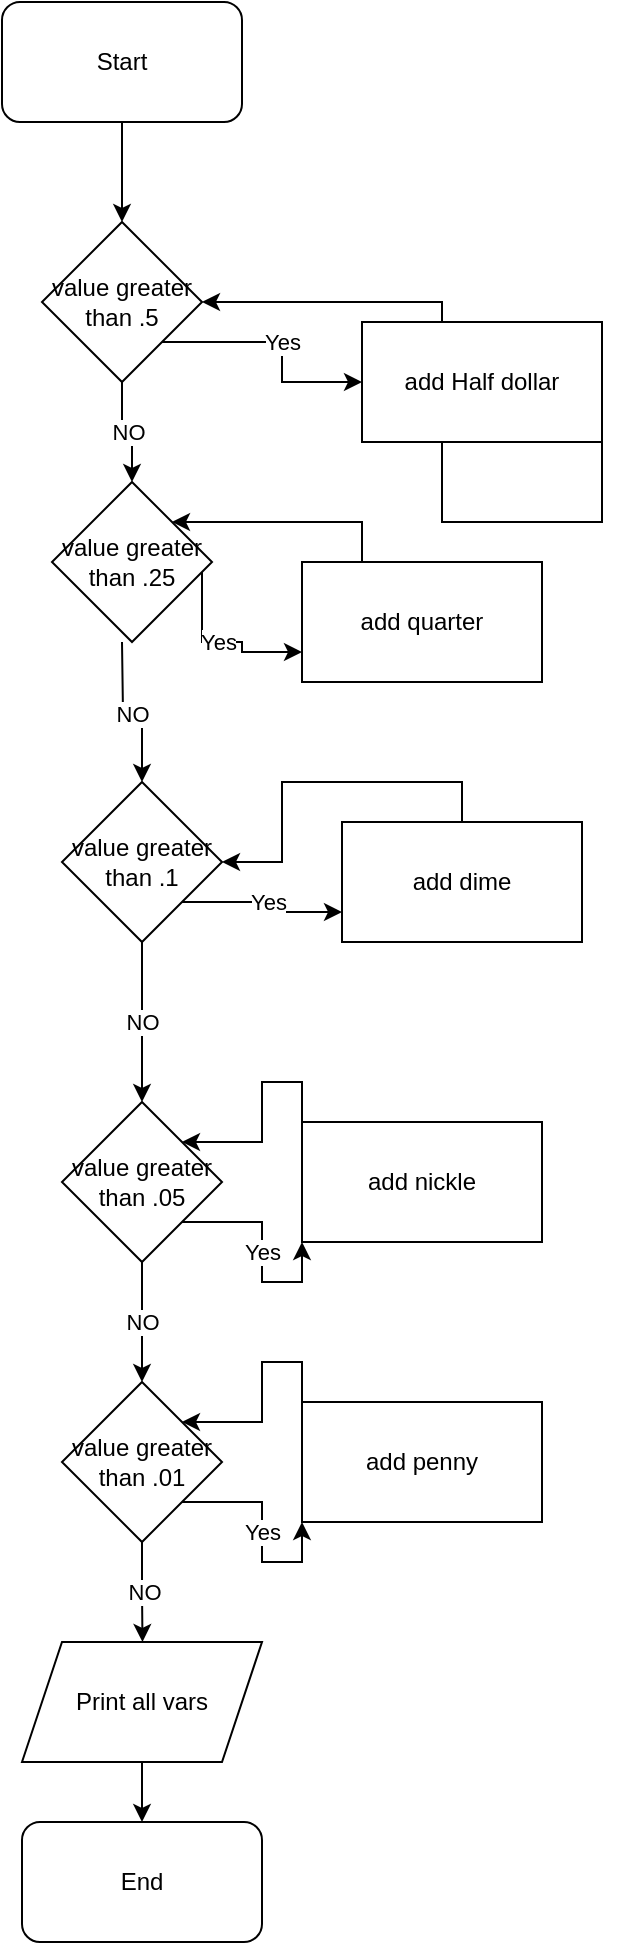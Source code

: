 <mxfile version="16.6.2" type="device"><diagram id="kAgFuSoLDakOdvpZOnol" name="Page-1"><mxGraphModel dx="636" dy="711" grid="1" gridSize="10" guides="1" tooltips="1" connect="1" arrows="1" fold="1" page="1" pageScale="1" pageWidth="850" pageHeight="1100" math="0" shadow="0"><root><mxCell id="0"/><mxCell id="1" parent="0"/><mxCell id="PJ9voVDf6Hx8JYW2isZr-3" style="edgeStyle=orthogonalEdgeStyle;rounded=0;orthogonalLoop=1;jettySize=auto;html=1;exitX=0.5;exitY=1;exitDx=0;exitDy=0;" edge="1" parent="1" source="PJ9voVDf6Hx8JYW2isZr-1"><mxGeometry relative="1" as="geometry"><mxPoint x="380" y="230" as="targetPoint"/></mxGeometry></mxCell><mxCell id="PJ9voVDf6Hx8JYW2isZr-1" value="Start" style="rounded=1;whiteSpace=wrap;html=1;" vertex="1" parent="1"><mxGeometry x="320" y="120" width="120" height="60" as="geometry"/></mxCell><mxCell id="PJ9voVDf6Hx8JYW2isZr-7" value="NO" style="edgeStyle=orthogonalEdgeStyle;rounded=0;orthogonalLoop=1;jettySize=auto;html=1;exitX=0.5;exitY=1;exitDx=0;exitDy=0;entryX=0.5;entryY=0;entryDx=0;entryDy=0;" edge="1" parent="1" source="PJ9voVDf6Hx8JYW2isZr-4" target="PJ9voVDf6Hx8JYW2isZr-10"><mxGeometry relative="1" as="geometry"><mxPoint x="160" y="350" as="targetPoint"/></mxGeometry></mxCell><mxCell id="PJ9voVDf6Hx8JYW2isZr-8" value="Yes" style="edgeStyle=orthogonalEdgeStyle;rounded=0;orthogonalLoop=1;jettySize=auto;html=1;exitX=1;exitY=1;exitDx=0;exitDy=0;entryX=0;entryY=0.5;entryDx=0;entryDy=0;" edge="1" parent="1" source="PJ9voVDf6Hx8JYW2isZr-4" target="PJ9voVDf6Hx8JYW2isZr-6"><mxGeometry relative="1" as="geometry"/></mxCell><mxCell id="PJ9voVDf6Hx8JYW2isZr-4" value="value greater than .5" style="rhombus;whiteSpace=wrap;html=1;" vertex="1" parent="1"><mxGeometry x="340" y="230" width="80" height="80" as="geometry"/></mxCell><mxCell id="PJ9voVDf6Hx8JYW2isZr-9" style="edgeStyle=orthogonalEdgeStyle;rounded=0;orthogonalLoop=1;jettySize=auto;html=1;exitX=1;exitY=0.5;exitDx=0;exitDy=0;entryX=1;entryY=0.5;entryDx=0;entryDy=0;" edge="1" parent="1" source="PJ9voVDf6Hx8JYW2isZr-6" target="PJ9voVDf6Hx8JYW2isZr-4"><mxGeometry relative="1" as="geometry"><mxPoint x="520" y="240" as="targetPoint"/><Array as="points"><mxPoint x="540" y="380"/><mxPoint x="540" y="270"/></Array></mxGeometry></mxCell><mxCell id="PJ9voVDf6Hx8JYW2isZr-6" value="add Half dollar" style="rounded=0;whiteSpace=wrap;html=1;" vertex="1" parent="1"><mxGeometry x="500" y="280" width="120" height="60" as="geometry"/></mxCell><mxCell id="PJ9voVDf6Hx8JYW2isZr-12" value="NO" style="edgeStyle=orthogonalEdgeStyle;rounded=0;orthogonalLoop=1;jettySize=auto;html=1;exitX=0.5;exitY=1;exitDx=0;exitDy=0;entryX=0.5;entryY=0;entryDx=0;entryDy=0;" edge="1" parent="1" target="PJ9voVDf6Hx8JYW2isZr-16"><mxGeometry relative="1" as="geometry"><mxPoint x="380" y="440" as="sourcePoint"/><mxPoint x="420" y="540" as="targetPoint"/></mxGeometry></mxCell><mxCell id="PJ9voVDf6Hx8JYW2isZr-14" value="Yes" style="edgeStyle=orthogonalEdgeStyle;rounded=0;orthogonalLoop=1;jettySize=auto;html=1;exitX=1;exitY=0.5;exitDx=0;exitDy=0;entryX=0;entryY=0.75;entryDx=0;entryDy=0;" edge="1" parent="1" target="PJ9voVDf6Hx8JYW2isZr-13"><mxGeometry relative="1" as="geometry"><mxPoint x="420" y="400" as="sourcePoint"/><Array as="points"><mxPoint x="420" y="440"/><mxPoint x="440" y="440"/><mxPoint x="440" y="445"/></Array></mxGeometry></mxCell><mxCell id="PJ9voVDf6Hx8JYW2isZr-10" value="value greater than .25" style="rhombus;whiteSpace=wrap;html=1;" vertex="1" parent="1"><mxGeometry x="345" y="360" width="80" height="80" as="geometry"/></mxCell><mxCell id="PJ9voVDf6Hx8JYW2isZr-27" style="edgeStyle=orthogonalEdgeStyle;rounded=0;orthogonalLoop=1;jettySize=auto;html=1;exitX=0.25;exitY=0;exitDx=0;exitDy=0;entryX=1;entryY=0;entryDx=0;entryDy=0;" edge="1" parent="1" source="PJ9voVDf6Hx8JYW2isZr-13" target="PJ9voVDf6Hx8JYW2isZr-10"><mxGeometry relative="1" as="geometry"/></mxCell><mxCell id="PJ9voVDf6Hx8JYW2isZr-13" value="add quarter" style="rounded=0;whiteSpace=wrap;html=1;" vertex="1" parent="1"><mxGeometry x="470" y="400" width="120" height="60" as="geometry"/></mxCell><mxCell id="PJ9voVDf6Hx8JYW2isZr-18" value="Yes" style="edgeStyle=orthogonalEdgeStyle;rounded=0;orthogonalLoop=1;jettySize=auto;html=1;exitX=1;exitY=1;exitDx=0;exitDy=0;entryX=0;entryY=0.75;entryDx=0;entryDy=0;" edge="1" parent="1" source="PJ9voVDf6Hx8JYW2isZr-16" target="PJ9voVDf6Hx8JYW2isZr-17"><mxGeometry relative="1" as="geometry"/></mxCell><mxCell id="PJ9voVDf6Hx8JYW2isZr-22" value="NO" style="edgeStyle=orthogonalEdgeStyle;rounded=0;orthogonalLoop=1;jettySize=auto;html=1;exitX=0.5;exitY=1;exitDx=0;exitDy=0;" edge="1" parent="1" source="PJ9voVDf6Hx8JYW2isZr-16" target="PJ9voVDf6Hx8JYW2isZr-21"><mxGeometry relative="1" as="geometry"/></mxCell><mxCell id="PJ9voVDf6Hx8JYW2isZr-16" value="value greater than .1" style="rhombus;whiteSpace=wrap;html=1;" vertex="1" parent="1"><mxGeometry x="350" y="510" width="80" height="80" as="geometry"/></mxCell><mxCell id="PJ9voVDf6Hx8JYW2isZr-19" style="edgeStyle=orthogonalEdgeStyle;rounded=0;orthogonalLoop=1;jettySize=auto;html=1;exitX=0.5;exitY=0;exitDx=0;exitDy=0;" edge="1" parent="1" source="PJ9voVDf6Hx8JYW2isZr-17" target="PJ9voVDf6Hx8JYW2isZr-16"><mxGeometry relative="1" as="geometry"/></mxCell><mxCell id="PJ9voVDf6Hx8JYW2isZr-17" value="add dime" style="rounded=0;whiteSpace=wrap;html=1;" vertex="1" parent="1"><mxGeometry x="490" y="530" width="120" height="60" as="geometry"/></mxCell><mxCell id="PJ9voVDf6Hx8JYW2isZr-28" value="Yes" style="edgeStyle=orthogonalEdgeStyle;rounded=0;orthogonalLoop=1;jettySize=auto;html=1;exitX=1;exitY=1;exitDx=0;exitDy=0;entryX=0;entryY=1;entryDx=0;entryDy=0;" edge="1" parent="1" source="PJ9voVDf6Hx8JYW2isZr-21" target="PJ9voVDf6Hx8JYW2isZr-23"><mxGeometry relative="1" as="geometry"/></mxCell><mxCell id="PJ9voVDf6Hx8JYW2isZr-32" value="NO" style="edgeStyle=orthogonalEdgeStyle;rounded=0;orthogonalLoop=1;jettySize=auto;html=1;exitX=0.5;exitY=1;exitDx=0;exitDy=0;" edge="1" parent="1" source="PJ9voVDf6Hx8JYW2isZr-21" target="PJ9voVDf6Hx8JYW2isZr-31"><mxGeometry relative="1" as="geometry"/></mxCell><mxCell id="PJ9voVDf6Hx8JYW2isZr-21" value="value greater than .05" style="rhombus;whiteSpace=wrap;html=1;" vertex="1" parent="1"><mxGeometry x="350" y="670" width="80" height="80" as="geometry"/></mxCell><mxCell id="PJ9voVDf6Hx8JYW2isZr-29" style="edgeStyle=orthogonalEdgeStyle;rounded=0;orthogonalLoop=1;jettySize=auto;html=1;exitX=0;exitY=0;exitDx=0;exitDy=0;entryX=1;entryY=0;entryDx=0;entryDy=0;" edge="1" parent="1" source="PJ9voVDf6Hx8JYW2isZr-23" target="PJ9voVDf6Hx8JYW2isZr-21"><mxGeometry relative="1" as="geometry"/></mxCell><mxCell id="PJ9voVDf6Hx8JYW2isZr-23" value="add nickle" style="rounded=0;whiteSpace=wrap;html=1;" vertex="1" parent="1"><mxGeometry x="470" y="680" width="120" height="60" as="geometry"/></mxCell><mxCell id="PJ9voVDf6Hx8JYW2isZr-34" value="Yes" style="edgeStyle=orthogonalEdgeStyle;rounded=0;orthogonalLoop=1;jettySize=auto;html=1;exitX=1;exitY=1;exitDx=0;exitDy=0;entryX=0;entryY=1;entryDx=0;entryDy=0;" edge="1" parent="1" source="PJ9voVDf6Hx8JYW2isZr-31" target="PJ9voVDf6Hx8JYW2isZr-33"><mxGeometry relative="1" as="geometry"/></mxCell><mxCell id="PJ9voVDf6Hx8JYW2isZr-36" value="NO" style="edgeStyle=orthogonalEdgeStyle;rounded=0;orthogonalLoop=1;jettySize=auto;html=1;exitX=0.5;exitY=1;exitDx=0;exitDy=0;" edge="1" parent="1" source="PJ9voVDf6Hx8JYW2isZr-31"><mxGeometry relative="1" as="geometry"><mxPoint x="390.25" y="940.0" as="targetPoint"/></mxGeometry></mxCell><mxCell id="PJ9voVDf6Hx8JYW2isZr-31" value="value greater than .01" style="rhombus;whiteSpace=wrap;html=1;" vertex="1" parent="1"><mxGeometry x="350" y="810" width="80" height="80" as="geometry"/></mxCell><mxCell id="PJ9voVDf6Hx8JYW2isZr-35" style="edgeStyle=orthogonalEdgeStyle;rounded=0;orthogonalLoop=1;jettySize=auto;html=1;exitX=0;exitY=0;exitDx=0;exitDy=0;entryX=1;entryY=0;entryDx=0;entryDy=0;" edge="1" parent="1" source="PJ9voVDf6Hx8JYW2isZr-33" target="PJ9voVDf6Hx8JYW2isZr-31"><mxGeometry relative="1" as="geometry"/></mxCell><mxCell id="PJ9voVDf6Hx8JYW2isZr-33" value="add penny" style="rounded=0;whiteSpace=wrap;html=1;" vertex="1" parent="1"><mxGeometry x="470" y="820" width="120" height="60" as="geometry"/></mxCell><mxCell id="PJ9voVDf6Hx8JYW2isZr-40" style="edgeStyle=orthogonalEdgeStyle;rounded=0;orthogonalLoop=1;jettySize=auto;html=1;exitX=0.5;exitY=1;exitDx=0;exitDy=0;entryX=0.5;entryY=0;entryDx=0;entryDy=0;" edge="1" parent="1" source="PJ9voVDf6Hx8JYW2isZr-38" target="PJ9voVDf6Hx8JYW2isZr-39"><mxGeometry relative="1" as="geometry"/></mxCell><mxCell id="PJ9voVDf6Hx8JYW2isZr-38" value="Print all vars" style="shape=parallelogram;perimeter=parallelogramPerimeter;whiteSpace=wrap;html=1;fixedSize=1;" vertex="1" parent="1"><mxGeometry x="330" y="940" width="120" height="60" as="geometry"/></mxCell><mxCell id="PJ9voVDf6Hx8JYW2isZr-39" value="End" style="rounded=1;whiteSpace=wrap;html=1;" vertex="1" parent="1"><mxGeometry x="330" y="1030" width="120" height="60" as="geometry"/></mxCell></root></mxGraphModel></diagram></mxfile>